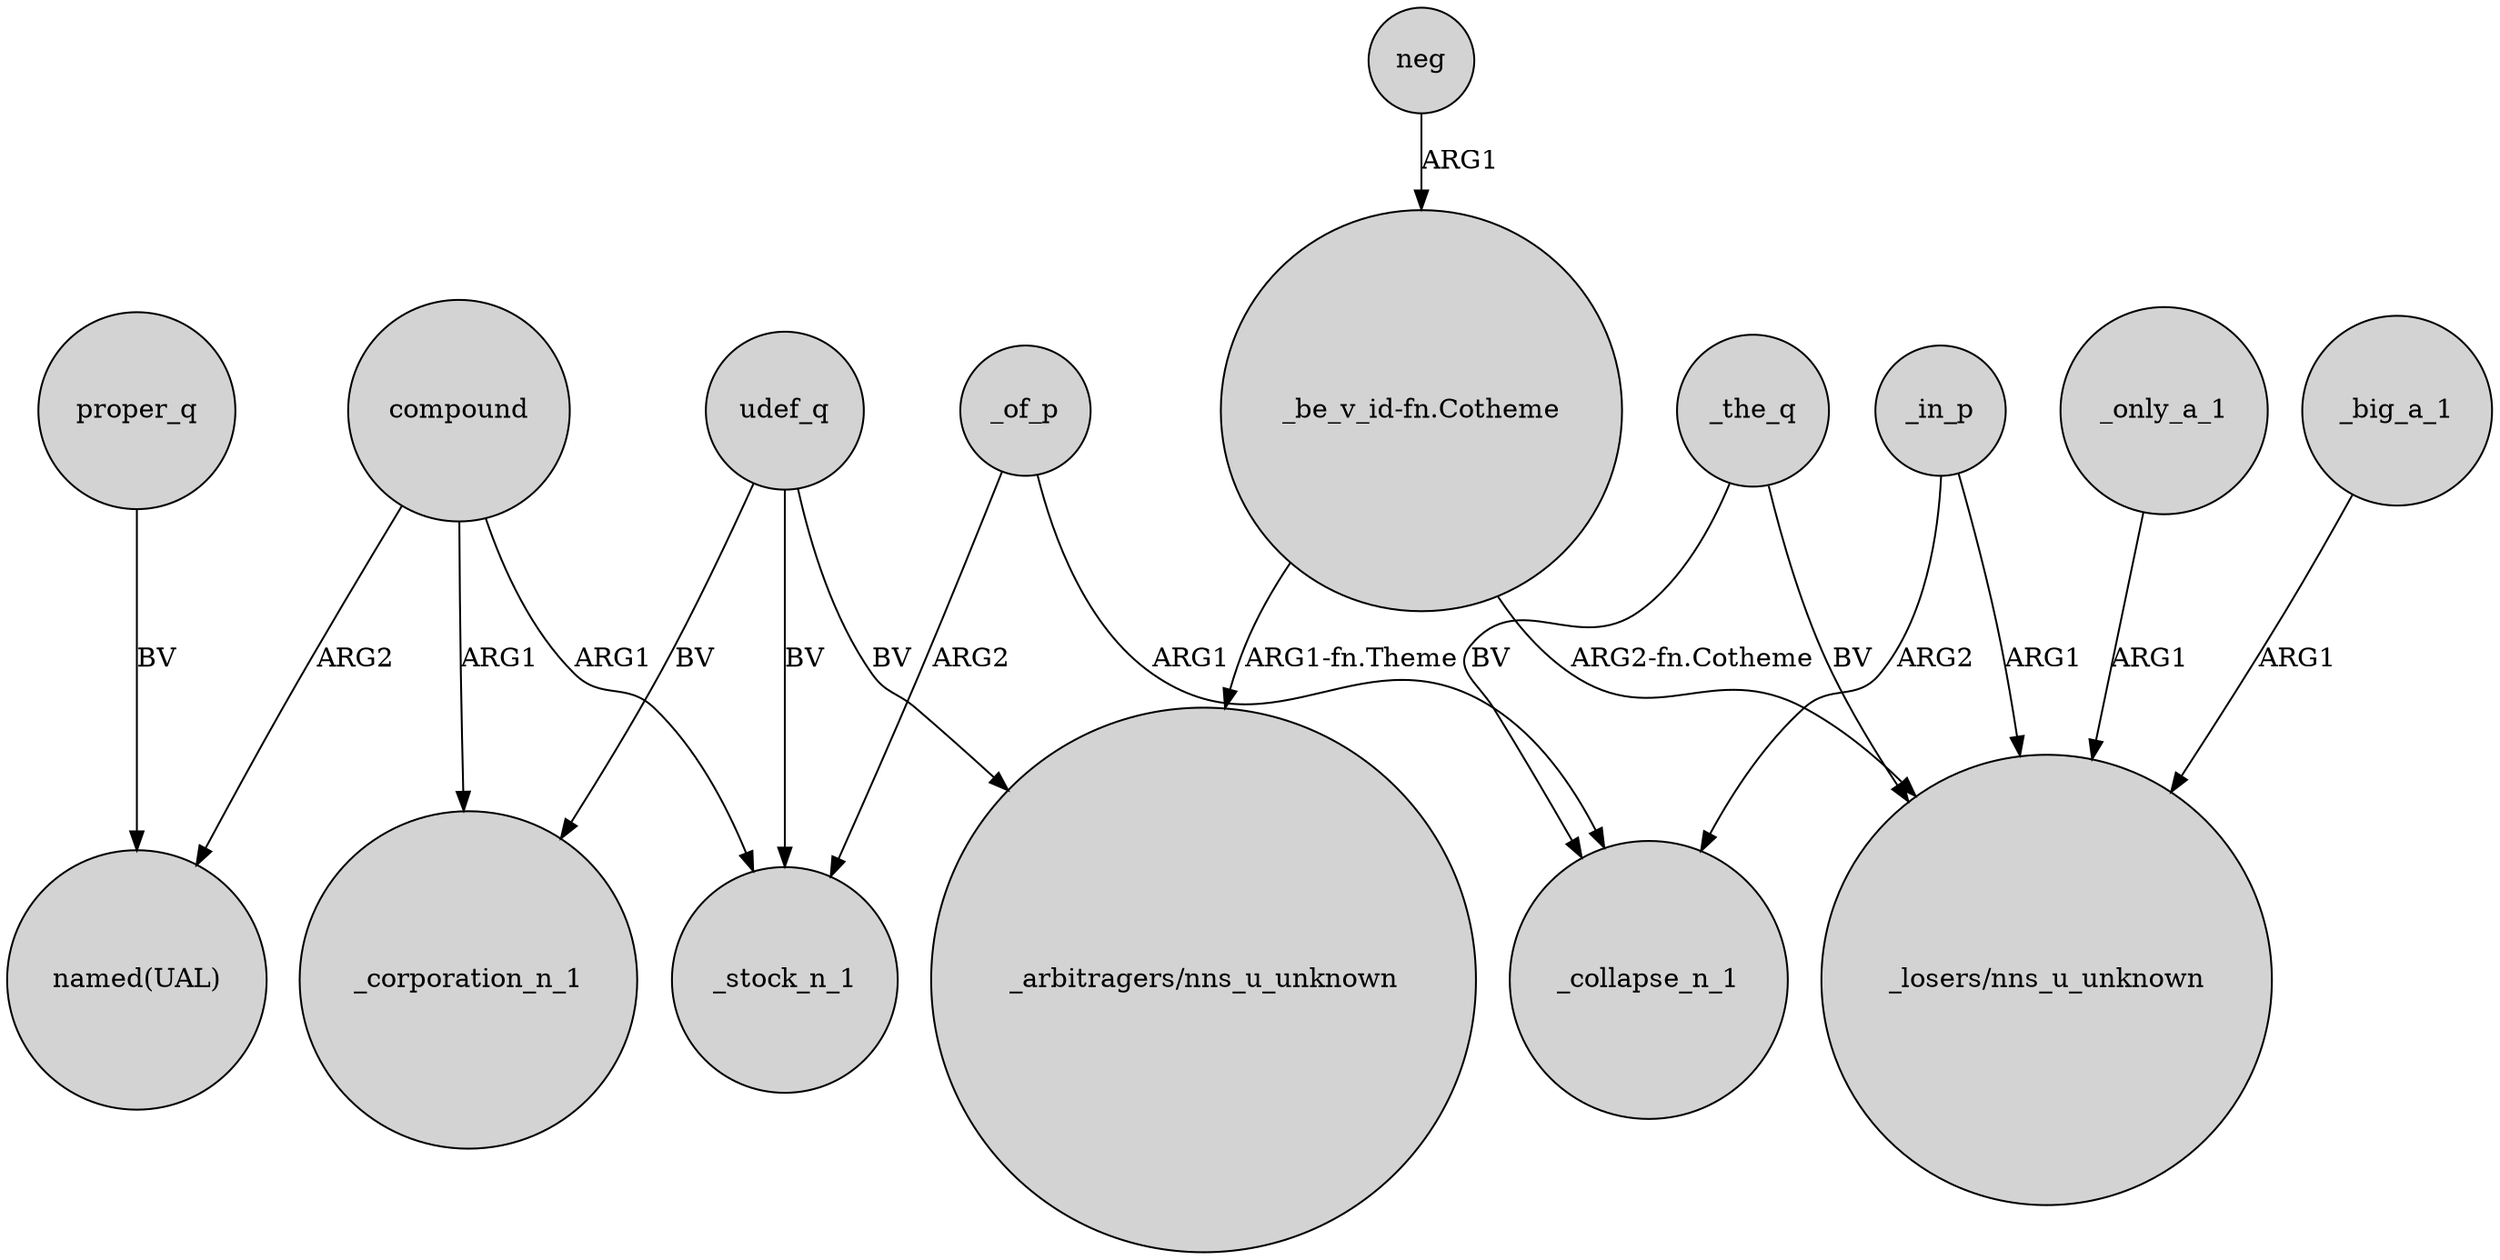 digraph {
	node [shape=circle style=filled]
	udef_q -> _corporation_n_1 [label=BV]
	neg -> "_be_v_id-fn.Cotheme" [label=ARG1]
	_in_p -> _collapse_n_1 [label=ARG2]
	"_be_v_id-fn.Cotheme" -> "_arbitragers/nns_u_unknown" [label="ARG1-fn.Theme"]
	_only_a_1 -> "_losers/nns_u_unknown" [label=ARG1]
	_the_q -> "_losers/nns_u_unknown" [label=BV]
	_big_a_1 -> "_losers/nns_u_unknown" [label=ARG1]
	"_be_v_id-fn.Cotheme" -> "_losers/nns_u_unknown" [label="ARG2-fn.Cotheme"]
	udef_q -> "_arbitragers/nns_u_unknown" [label=BV]
	compound -> _corporation_n_1 [label=ARG1]
	compound -> _stock_n_1 [label=ARG1]
	_the_q -> _collapse_n_1 [label=BV]
	_in_p -> "_losers/nns_u_unknown" [label=ARG1]
	proper_q -> "named(UAL)" [label=BV]
	udef_q -> _stock_n_1 [label=BV]
	_of_p -> _stock_n_1 [label=ARG2]
	_of_p -> _collapse_n_1 [label=ARG1]
	compound -> "named(UAL)" [label=ARG2]
}
